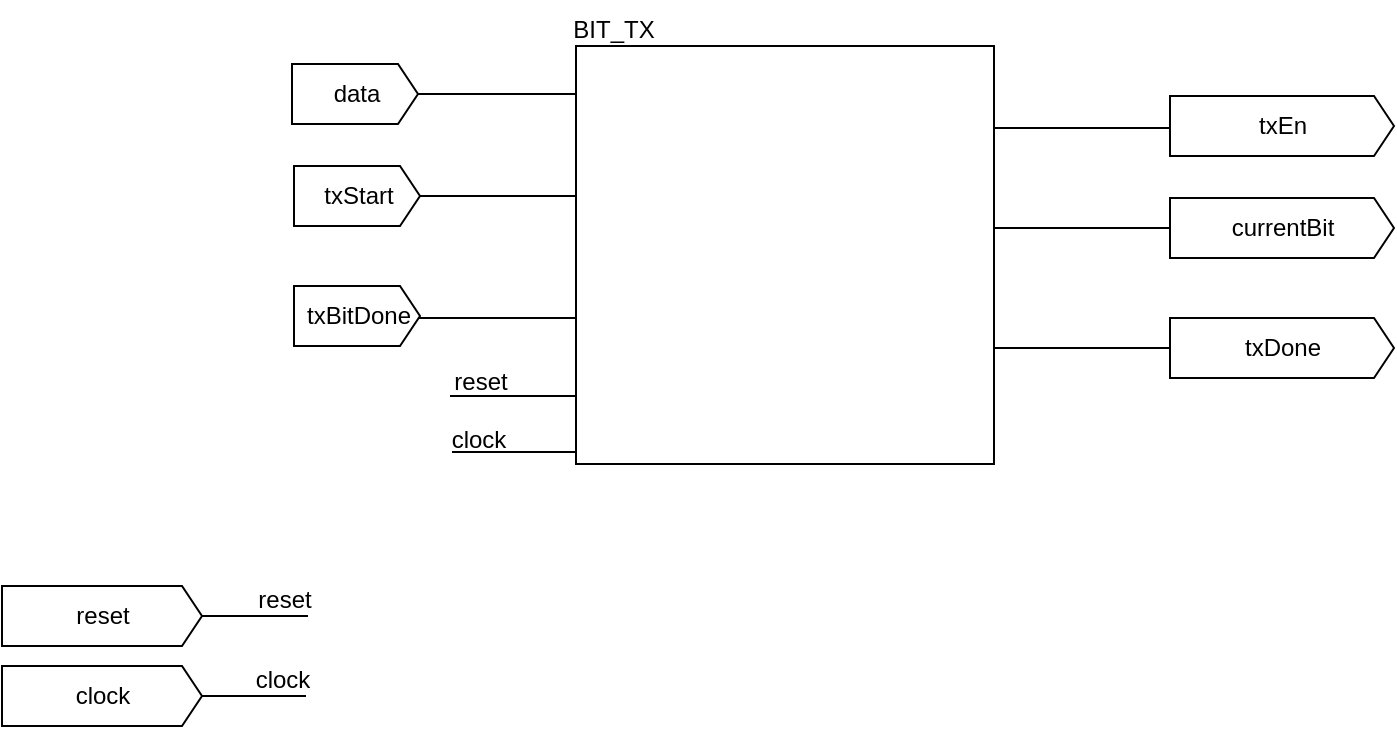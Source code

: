 <mxfile version="21.6.6" type="google">
  <diagram name="Page-1" id="zNvY1Q-mkukfnYkPsvm0">
    <mxGraphModel dx="2074" dy="1189" grid="1" gridSize="1" guides="1" tooltips="1" connect="1" arrows="1" fold="1" page="1" pageScale="1" pageWidth="1100" pageHeight="850" background="none" math="0" shadow="0">
      <root>
        <mxCell id="0" />
        <mxCell id="1" parent="0" />
        <mxCell id="hkdUtmGGrZkRdm5Y5BRg-3" value="" style="line;strokeWidth=1;html=1;" parent="1" vertex="1">
          <mxGeometry x="277" y="350" width="113" height="10" as="geometry" />
        </mxCell>
        <mxCell id="CbxOD7_IfZvdEfrjTWqi-3" value="" style="line;strokeWidth=1;html=1;" parent="1" vertex="1">
          <mxGeometry x="493" y="365" width="226" height="10" as="geometry" />
        </mxCell>
        <mxCell id="EsN5moV8QmfQS6busg7q-11" value="" style="line;strokeWidth=1;html=1;" parent="1" vertex="1">
          <mxGeometry x="493" y="305" width="226" height="10" as="geometry" />
        </mxCell>
        <mxCell id="gT0xa9WckKfrwIElMTzv-5" value="" style="line;strokeWidth=1;html=1;" parent="1" vertex="1">
          <mxGeometry x="299" y="417" width="226" height="10" as="geometry" />
        </mxCell>
        <mxCell id="gT0xa9WckKfrwIElMTzv-6" value="" style="line;strokeWidth=1;html=1;" parent="1" vertex="1">
          <mxGeometry x="298" y="389" width="226" height="10" as="geometry" />
        </mxCell>
        <mxCell id="ti_yVKyVfyk7ufe0vYCp-46" value="" style="line;strokeWidth=1;html=1;" parent="1" vertex="1">
          <mxGeometry x="500" y="255" width="226" height="10" as="geometry" />
        </mxCell>
        <mxCell id="sxkvKhOSrN93qHUiDIvT-2" value="txEn" style="html=1;shadow=0;dashed=0;align=center;verticalAlign=middle;shape=mxgraph.arrows2.arrow;dy=0;dx=10;notch=0;" parent="1" vertex="1">
          <mxGeometry x="658" y="244" width="112" height="30" as="geometry" />
        </mxCell>
        <mxCell id="sxkvKhOSrN93qHUiDIvT-12" value="BIT_TX" style="text;html=1;strokeColor=none;fillColor=none;align=center;verticalAlign=middle;whiteSpace=wrap;rounded=0;" parent="1" vertex="1">
          <mxGeometry x="350" y="196" width="60" height="30" as="geometry" />
        </mxCell>
        <mxCell id="e0EN-oeaOGEpnS7CPemX-11" value="" style="line;strokeWidth=1;html=1;" parent="1" vertex="1">
          <mxGeometry x="226" y="238" width="161" height="10" as="geometry" />
        </mxCell>
        <mxCell id="e0EN-oeaOGEpnS7CPemX-13" value="" style="line;strokeWidth=1;html=1;" parent="1" vertex="1">
          <mxGeometry x="270" y="289" width="113" height="10" as="geometry" />
        </mxCell>
        <mxCell id="ftaxgc9b8qG_yVkUSLVN-12" value="" style="whiteSpace=wrap;html=1;aspect=fixed;" parent="1" vertex="1">
          <mxGeometry x="361" y="219" width="209" height="209" as="geometry" />
        </mxCell>
        <mxCell id="ftaxgc9b8qG_yVkUSLVN-4" value="data" style="html=1;shadow=0;dashed=0;align=center;verticalAlign=middle;shape=mxgraph.arrows2.arrow;dy=0;dx=10;notch=0;" parent="1" vertex="1">
          <mxGeometry x="219" y="228" width="63" height="30" as="geometry" />
        </mxCell>
        <mxCell id="e0EN-oeaOGEpnS7CPemX-10" value="txStart" style="html=1;shadow=0;dashed=0;align=center;verticalAlign=middle;shape=mxgraph.arrows2.arrow;dy=0;dx=10;notch=0;" parent="1" vertex="1">
          <mxGeometry x="220" y="279" width="63" height="30" as="geometry" />
        </mxCell>
        <mxCell id="gT0xa9WckKfrwIElMTzv-3" value="" style="group" parent="1" connectable="0" vertex="1">
          <mxGeometry x="74" y="489" width="165" height="70" as="geometry" />
        </mxCell>
        <mxCell id="e0EN-oeaOGEpnS7CPemX-3" style="edgeStyle=orthogonalEdgeStyle;rounded=0;orthogonalLoop=1;jettySize=auto;html=1;exitX=1;exitY=0.5;exitDx=0;exitDy=0;exitPerimeter=0;endArrow=none;endFill=0;" parent="gT0xa9WckKfrwIElMTzv-3" source="e0EN-oeaOGEpnS7CPemX-1" edge="1">
          <mxGeometry relative="1" as="geometry">
            <mxPoint x="153" y="15" as="targetPoint" />
          </mxGeometry>
        </mxCell>
        <mxCell id="e0EN-oeaOGEpnS7CPemX-1" value="reset" style="html=1;shadow=0;dashed=0;align=center;verticalAlign=middle;shape=mxgraph.arrows2.arrow;dy=0;dx=10;notch=0;" parent="gT0xa9WckKfrwIElMTzv-3" vertex="1">
          <mxGeometry width="100" height="30" as="geometry" />
        </mxCell>
        <mxCell id="e0EN-oeaOGEpnS7CPemX-4" style="edgeStyle=orthogonalEdgeStyle;rounded=0;orthogonalLoop=1;jettySize=auto;html=1;exitX=1;exitY=0.5;exitDx=0;exitDy=0;exitPerimeter=0;endArrow=none;endFill=0;" parent="gT0xa9WckKfrwIElMTzv-3" source="e0EN-oeaOGEpnS7CPemX-2" edge="1">
          <mxGeometry relative="1" as="geometry">
            <mxPoint x="152" y="55" as="targetPoint" />
          </mxGeometry>
        </mxCell>
        <mxCell id="e0EN-oeaOGEpnS7CPemX-2" value="clock" style="html=1;shadow=0;dashed=0;align=center;verticalAlign=middle;shape=mxgraph.arrows2.arrow;dy=0;dx=10;notch=0;" parent="gT0xa9WckKfrwIElMTzv-3" vertex="1">
          <mxGeometry y="40" width="100" height="30" as="geometry" />
        </mxCell>
        <mxCell id="EsN5moV8QmfQS6busg7q-8" value="reset" style="text;html=1;align=center;verticalAlign=middle;resizable=0;points=[];autosize=1;strokeColor=none;fillColor=none;" parent="gT0xa9WckKfrwIElMTzv-3" vertex="1">
          <mxGeometry x="118" y="-7" width="46" height="27" as="geometry" />
        </mxCell>
        <mxCell id="EsN5moV8QmfQS6busg7q-9" value="clock" style="text;html=1;align=center;verticalAlign=middle;resizable=0;points=[];autosize=1;strokeColor=none;fillColor=none;" parent="gT0xa9WckKfrwIElMTzv-3" vertex="1">
          <mxGeometry x="117" y="33" width="46" height="27" as="geometry" />
        </mxCell>
        <mxCell id="e0EN-oeaOGEpnS7CPemX-6" value="reset" style="text;html=1;align=center;verticalAlign=middle;resizable=0;points=[];autosize=1;strokeColor=none;fillColor=none;" parent="1" vertex="1">
          <mxGeometry x="290" y="373" width="46" height="27" as="geometry" />
        </mxCell>
        <mxCell id="e0EN-oeaOGEpnS7CPemX-8" value="clock" style="text;html=1;align=center;verticalAlign=middle;resizable=0;points=[];autosize=1;strokeColor=none;fillColor=none;" parent="1" vertex="1">
          <mxGeometry x="289" y="402" width="46" height="27" as="geometry" />
        </mxCell>
        <mxCell id="EsN5moV8QmfQS6busg7q-12" value="currentBit" style="html=1;shadow=0;dashed=0;align=center;verticalAlign=middle;shape=mxgraph.arrows2.arrow;dy=0;dx=10;notch=0;" parent="1" vertex="1">
          <mxGeometry x="658" y="295" width="112" height="30" as="geometry" />
        </mxCell>
        <mxCell id="CbxOD7_IfZvdEfrjTWqi-4" value="txDone" style="html=1;shadow=0;dashed=0;align=center;verticalAlign=middle;shape=mxgraph.arrows2.arrow;dy=0;dx=10;notch=0;" parent="1" vertex="1">
          <mxGeometry x="658" y="355" width="112" height="30" as="geometry" />
        </mxCell>
        <mxCell id="hkdUtmGGrZkRdm5Y5BRg-1" value="txBitDone" style="html=1;shadow=0;dashed=0;align=center;verticalAlign=middle;shape=mxgraph.arrows2.arrow;dy=0;dx=10;notch=0;" parent="1" vertex="1">
          <mxGeometry x="220" y="339" width="63" height="30" as="geometry" />
        </mxCell>
      </root>
    </mxGraphModel>
  </diagram>
</mxfile>
